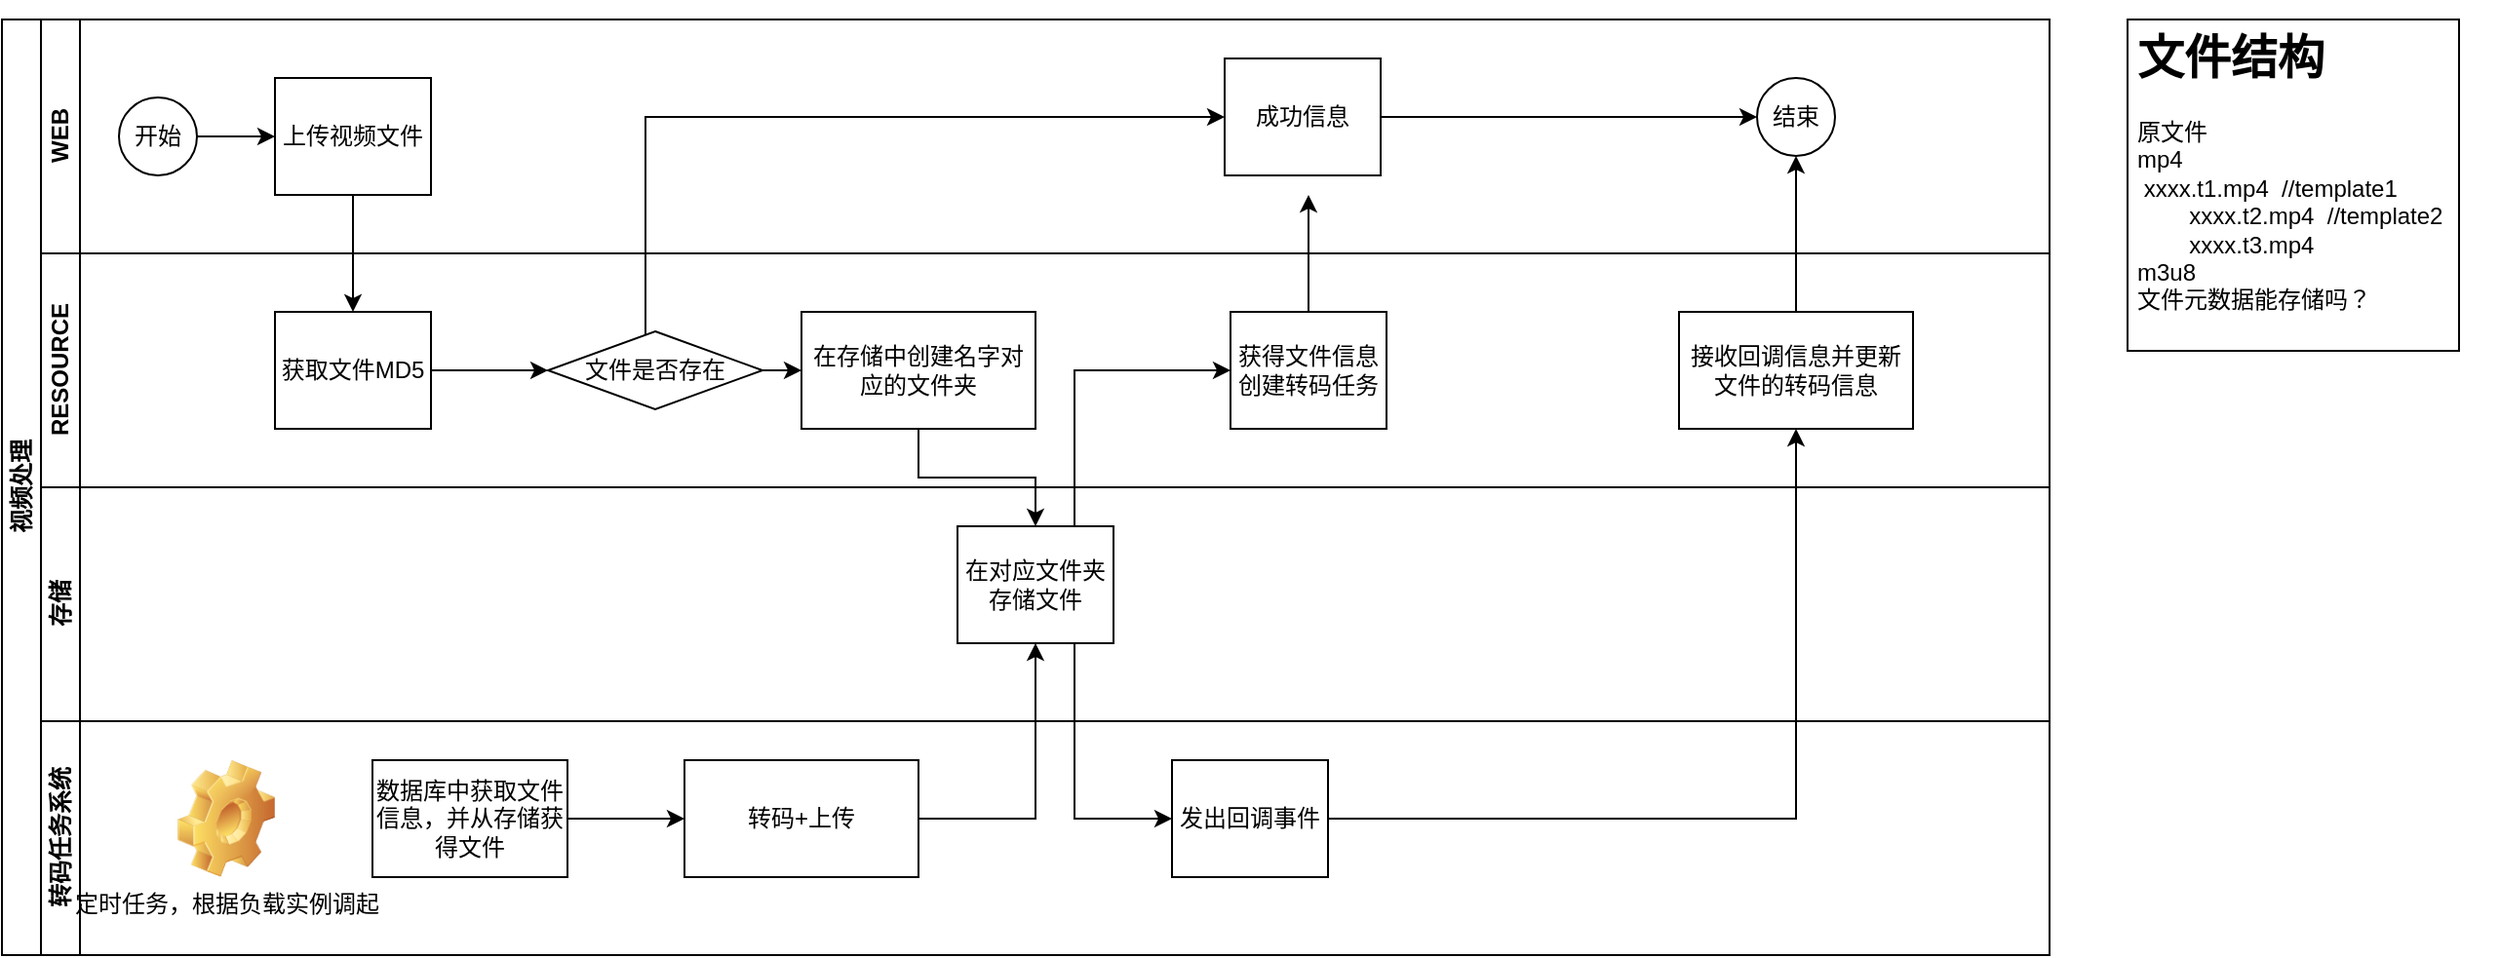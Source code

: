 <mxfile version="21.0.6" type="github">
  <diagram id="prtHgNgQTEPvFCAcTncT" name="Page-1">
    <mxGraphModel dx="1434" dy="796" grid="1" gridSize="10" guides="1" tooltips="1" connect="1" arrows="1" fold="1" page="1" pageScale="1" pageWidth="827" pageHeight="1169" math="0" shadow="0">
      <root>
        <mxCell id="0" />
        <mxCell id="1" parent="0" />
        <mxCell id="dNxyNK7c78bLwvsdeMH5-19" value="视频处理" style="swimlane;html=1;childLayout=stackLayout;resizeParent=1;resizeParentMax=0;horizontal=0;startSize=20;horizontalStack=0;" parent="1" vertex="1">
          <mxGeometry x="70" y="120" width="1050" height="480" as="geometry">
            <mxRectangle x="120" y="120" width="40" height="60" as="alternateBounds" />
          </mxGeometry>
        </mxCell>
        <mxCell id="dNxyNK7c78bLwvsdeMH5-20" value="WEB" style="swimlane;html=1;startSize=20;horizontal=0;" parent="dNxyNK7c78bLwvsdeMH5-19" vertex="1">
          <mxGeometry x="20" width="1030" height="120" as="geometry" />
        </mxCell>
        <mxCell id="dNxyNK7c78bLwvsdeMH5-25" value="" style="edgeStyle=orthogonalEdgeStyle;rounded=0;orthogonalLoop=1;jettySize=auto;html=1;" parent="dNxyNK7c78bLwvsdeMH5-20" source="dNxyNK7c78bLwvsdeMH5-23" target="dNxyNK7c78bLwvsdeMH5-24" edge="1">
          <mxGeometry relative="1" as="geometry" />
        </mxCell>
        <mxCell id="dNxyNK7c78bLwvsdeMH5-23" value="开始" style="ellipse;whiteSpace=wrap;html=1;" parent="dNxyNK7c78bLwvsdeMH5-20" vertex="1">
          <mxGeometry x="40" y="40" width="40" height="40" as="geometry" />
        </mxCell>
        <mxCell id="dNxyNK7c78bLwvsdeMH5-24" value="上传视频文件" style="rounded=0;whiteSpace=wrap;html=1;fontFamily=Helvetica;fontSize=12;fontColor=#000000;align=center;" parent="dNxyNK7c78bLwvsdeMH5-20" vertex="1">
          <mxGeometry x="120" y="30" width="80" height="60" as="geometry" />
        </mxCell>
        <mxCell id="DOJp8TKfMdWSj9f9S-v8-34" style="edgeStyle=orthogonalEdgeStyle;rounded=0;orthogonalLoop=1;jettySize=auto;html=1;exitX=1;exitY=0.5;exitDx=0;exitDy=0;entryX=0;entryY=0.5;entryDx=0;entryDy=0;" parent="dNxyNK7c78bLwvsdeMH5-20" source="dNxyNK7c78bLwvsdeMH5-30" target="dNxyNK7c78bLwvsdeMH5-32" edge="1">
          <mxGeometry relative="1" as="geometry" />
        </mxCell>
        <mxCell id="dNxyNK7c78bLwvsdeMH5-30" value="成功信息" style="rounded=0;whiteSpace=wrap;html=1;fontFamily=Helvetica;fontSize=12;fontColor=#000000;align=center;" parent="dNxyNK7c78bLwvsdeMH5-20" vertex="1">
          <mxGeometry x="607" y="20" width="80" height="60" as="geometry" />
        </mxCell>
        <mxCell id="dNxyNK7c78bLwvsdeMH5-32" value="结束" style="ellipse;whiteSpace=wrap;html=1;" parent="dNxyNK7c78bLwvsdeMH5-20" vertex="1">
          <mxGeometry x="880" y="30" width="40" height="40" as="geometry" />
        </mxCell>
        <mxCell id="dNxyNK7c78bLwvsdeMH5-21" value="RESOURCE" style="swimlane;html=1;startSize=20;horizontal=0;" parent="dNxyNK7c78bLwvsdeMH5-19" vertex="1">
          <mxGeometry x="20" y="120" width="1030" height="120" as="geometry" />
        </mxCell>
        <mxCell id="dNxyNK7c78bLwvsdeMH5-29" value="" style="edgeStyle=orthogonalEdgeStyle;rounded=0;orthogonalLoop=1;jettySize=auto;html=1;endArrow=classic;endFill=1;" parent="dNxyNK7c78bLwvsdeMH5-21" source="dNxyNK7c78bLwvsdeMH5-26" target="dNxyNK7c78bLwvsdeMH5-28" edge="1">
          <mxGeometry relative="1" as="geometry" />
        </mxCell>
        <mxCell id="dNxyNK7c78bLwvsdeMH5-26" value="获取文件MD5" style="rounded=0;whiteSpace=wrap;html=1;fontFamily=Helvetica;fontSize=12;fontColor=#000000;align=center;" parent="dNxyNK7c78bLwvsdeMH5-21" vertex="1">
          <mxGeometry x="120" y="30" width="80" height="60" as="geometry" />
        </mxCell>
        <object label="" 否="" tooltip="否" id="DOJp8TKfMdWSj9f9S-v8-20">
          <mxCell style="edgeStyle=orthogonalEdgeStyle;rounded=0;orthogonalLoop=1;jettySize=auto;html=1;" parent="dNxyNK7c78bLwvsdeMH5-21" source="dNxyNK7c78bLwvsdeMH5-28" target="DOJp8TKfMdWSj9f9S-v8-19" edge="1">
            <mxGeometry relative="1" as="geometry">
              <Array as="points">
                <mxPoint x="390" y="60" />
                <mxPoint x="390" y="60" />
              </Array>
            </mxGeometry>
          </mxCell>
        </object>
        <mxCell id="dNxyNK7c78bLwvsdeMH5-28" value="文件是否存在" style="rhombus;whiteSpace=wrap;html=1;fontFamily=Helvetica;fontSize=12;fontColor=#000000;align=center;" parent="dNxyNK7c78bLwvsdeMH5-21" vertex="1">
          <mxGeometry x="260" y="40" width="110" height="40" as="geometry" />
        </mxCell>
        <mxCell id="DOJp8TKfMdWSj9f9S-v8-19" value="在存储中创建名字对应的文件夹" style="whiteSpace=wrap;html=1;fontColor=#000000;" parent="dNxyNK7c78bLwvsdeMH5-21" vertex="1">
          <mxGeometry x="390" y="30" width="120" height="60" as="geometry" />
        </mxCell>
        <mxCell id="DOJp8TKfMdWSj9f9S-v8-32" style="edgeStyle=orthogonalEdgeStyle;rounded=0;orthogonalLoop=1;jettySize=auto;html=1;" parent="dNxyNK7c78bLwvsdeMH5-21" source="DOJp8TKfMdWSj9f9S-v8-23" edge="1">
          <mxGeometry relative="1" as="geometry">
            <mxPoint x="650" y="-30" as="targetPoint" />
          </mxGeometry>
        </mxCell>
        <mxCell id="DOJp8TKfMdWSj9f9S-v8-23" value="获得文件信息创建转码任务" style="rounded=0;whiteSpace=wrap;html=1;fontFamily=Helvetica;fontSize=12;fontColor=#000000;align=center;" parent="dNxyNK7c78bLwvsdeMH5-21" vertex="1">
          <mxGeometry x="610" y="30" width="80" height="60" as="geometry" />
        </mxCell>
        <mxCell id="5Po9KjaSTDzuThY7a4_x-11" value="接收回调信息并更新文件的转码信息" style="rounded=0;whiteSpace=wrap;html=1;" vertex="1" parent="dNxyNK7c78bLwvsdeMH5-21">
          <mxGeometry x="840" y="30" width="120" height="60" as="geometry" />
        </mxCell>
        <mxCell id="DOJp8TKfMdWSj9f9S-v8-27" value="存储" style="swimlane;html=1;startSize=20;horizontal=0;" parent="dNxyNK7c78bLwvsdeMH5-19" vertex="1">
          <mxGeometry x="20" y="240" width="1030" height="120" as="geometry" />
        </mxCell>
        <mxCell id="DOJp8TKfMdWSj9f9S-v8-29" value="在对应文件夹存储文件" style="rounded=0;whiteSpace=wrap;html=1;fontFamily=Helvetica;fontSize=12;fontColor=#000000;align=center;" parent="DOJp8TKfMdWSj9f9S-v8-27" vertex="1">
          <mxGeometry x="470" y="20" width="80" height="60" as="geometry" />
        </mxCell>
        <mxCell id="DOJp8TKfMdWSj9f9S-v8-5" value="转码任务系统" style="swimlane;html=1;startSize=20;horizontal=0;" parent="dNxyNK7c78bLwvsdeMH5-19" vertex="1">
          <mxGeometry x="20" y="360" width="1030" height="120" as="geometry" />
        </mxCell>
        <mxCell id="DOJp8TKfMdWSj9f9S-v8-37" value="" style="edgeStyle=orthogonalEdgeStyle;rounded=0;orthogonalLoop=1;jettySize=auto;html=1;" parent="DOJp8TKfMdWSj9f9S-v8-5" source="DOJp8TKfMdWSj9f9S-v8-7" target="DOJp8TKfMdWSj9f9S-v8-36" edge="1">
          <mxGeometry relative="1" as="geometry" />
        </mxCell>
        <mxCell id="DOJp8TKfMdWSj9f9S-v8-7" value="数据库中获取文件信息，并从存储获得文件" style="rounded=0;whiteSpace=wrap;html=1;fontFamily=Helvetica;fontSize=12;fontColor=#000000;align=center;" parent="DOJp8TKfMdWSj9f9S-v8-5" vertex="1">
          <mxGeometry x="170" y="20" width="100" height="60" as="geometry" />
        </mxCell>
        <mxCell id="DOJp8TKfMdWSj9f9S-v8-35" value="定时任务，根据负载实例调起" style="shape=image;html=1;verticalLabelPosition=bottom;verticalAlign=top;imageAspect=0;image=img/clipart/Gear_128x128.png" parent="DOJp8TKfMdWSj9f9S-v8-5" vertex="1">
          <mxGeometry x="70" y="20" width="50" height="60" as="geometry" />
        </mxCell>
        <mxCell id="DOJp8TKfMdWSj9f9S-v8-36" value="转码+上传" style="whiteSpace=wrap;html=1;fontColor=#000000;rounded=0;" parent="DOJp8TKfMdWSj9f9S-v8-5" vertex="1">
          <mxGeometry x="330" y="20" width="120" height="60" as="geometry" />
        </mxCell>
        <mxCell id="5Po9KjaSTDzuThY7a4_x-7" value="发出回调事件" style="rounded=0;whiteSpace=wrap;html=1;" vertex="1" parent="DOJp8TKfMdWSj9f9S-v8-5">
          <mxGeometry x="580" y="20" width="80" height="60" as="geometry" />
        </mxCell>
        <mxCell id="DOJp8TKfMdWSj9f9S-v8-30" style="edgeStyle=orthogonalEdgeStyle;rounded=0;orthogonalLoop=1;jettySize=auto;html=1;" parent="dNxyNK7c78bLwvsdeMH5-19" source="DOJp8TKfMdWSj9f9S-v8-19" target="DOJp8TKfMdWSj9f9S-v8-29" edge="1">
          <mxGeometry relative="1" as="geometry" />
        </mxCell>
        <mxCell id="DOJp8TKfMdWSj9f9S-v8-33" style="edgeStyle=orthogonalEdgeStyle;rounded=0;orthogonalLoop=1;jettySize=auto;html=1;entryX=0;entryY=0.5;entryDx=0;entryDy=0;" parent="dNxyNK7c78bLwvsdeMH5-19" source="dNxyNK7c78bLwvsdeMH5-28" target="dNxyNK7c78bLwvsdeMH5-30" edge="1">
          <mxGeometry relative="1" as="geometry">
            <Array as="points">
              <mxPoint x="330" y="50" />
            </Array>
          </mxGeometry>
        </mxCell>
        <mxCell id="DOJp8TKfMdWSj9f9S-v8-38" style="edgeStyle=orthogonalEdgeStyle;rounded=0;orthogonalLoop=1;jettySize=auto;html=1;" parent="dNxyNK7c78bLwvsdeMH5-19" source="DOJp8TKfMdWSj9f9S-v8-36" target="DOJp8TKfMdWSj9f9S-v8-29" edge="1">
          <mxGeometry relative="1" as="geometry" />
        </mxCell>
        <mxCell id="5Po9KjaSTDzuThY7a4_x-8" value="" style="endArrow=classic;html=1;rounded=0;exitX=0.75;exitY=0;exitDx=0;exitDy=0;entryX=0;entryY=0.5;entryDx=0;entryDy=0;" edge="1" parent="dNxyNK7c78bLwvsdeMH5-19" source="DOJp8TKfMdWSj9f9S-v8-29" target="DOJp8TKfMdWSj9f9S-v8-23">
          <mxGeometry width="50" height="50" relative="1" as="geometry">
            <mxPoint x="630" y="290" as="sourcePoint" />
            <mxPoint x="570" y="170" as="targetPoint" />
            <Array as="points">
              <mxPoint x="550" y="180" />
            </Array>
          </mxGeometry>
        </mxCell>
        <mxCell id="5Po9KjaSTDzuThY7a4_x-9" style="edgeStyle=orthogonalEdgeStyle;rounded=0;orthogonalLoop=1;jettySize=auto;html=1;exitX=0.75;exitY=1;exitDx=0;exitDy=0;entryX=0;entryY=0.5;entryDx=0;entryDy=0;" edge="1" parent="dNxyNK7c78bLwvsdeMH5-19" source="DOJp8TKfMdWSj9f9S-v8-29" target="5Po9KjaSTDzuThY7a4_x-7">
          <mxGeometry relative="1" as="geometry" />
        </mxCell>
        <mxCell id="5Po9KjaSTDzuThY7a4_x-10" style="edgeStyle=orthogonalEdgeStyle;rounded=0;orthogonalLoop=1;jettySize=auto;html=1;entryX=0.5;entryY=1;entryDx=0;entryDy=0;" edge="1" parent="dNxyNK7c78bLwvsdeMH5-19" source="5Po9KjaSTDzuThY7a4_x-7" target="5Po9KjaSTDzuThY7a4_x-11">
          <mxGeometry relative="1" as="geometry" />
        </mxCell>
        <mxCell id="5Po9KjaSTDzuThY7a4_x-12" style="edgeStyle=orthogonalEdgeStyle;rounded=0;orthogonalLoop=1;jettySize=auto;html=1;exitX=0.5;exitY=0;exitDx=0;exitDy=0;entryX=0.5;entryY=1;entryDx=0;entryDy=0;" edge="1" parent="dNxyNK7c78bLwvsdeMH5-19" source="5Po9KjaSTDzuThY7a4_x-11" target="dNxyNK7c78bLwvsdeMH5-32">
          <mxGeometry relative="1" as="geometry" />
        </mxCell>
        <mxCell id="5Po9KjaSTDzuThY7a4_x-13" style="edgeStyle=orthogonalEdgeStyle;rounded=0;orthogonalLoop=1;jettySize=auto;html=1;exitX=0.5;exitY=1;exitDx=0;exitDy=0;entryX=0.5;entryY=0;entryDx=0;entryDy=0;" edge="1" parent="dNxyNK7c78bLwvsdeMH5-19" source="dNxyNK7c78bLwvsdeMH5-24" target="dNxyNK7c78bLwvsdeMH5-26">
          <mxGeometry relative="1" as="geometry" />
        </mxCell>
        <mxCell id="5Po9KjaSTDzuThY7a4_x-5" value="" style="whiteSpace=wrap;html=1;aspect=fixed;" vertex="1" parent="1">
          <mxGeometry x="1160" y="120" width="170" height="170" as="geometry" />
        </mxCell>
        <mxCell id="5Po9KjaSTDzuThY7a4_x-6" value="&lt;h1&gt;文件结构&lt;br&gt;&lt;/h1&gt;&lt;div&gt;原文件&lt;/div&gt;&lt;div&gt;mp4&lt;/div&gt;&lt;div&gt;&lt;span style=&quot;white-space: pre;&quot;&gt;	&lt;/span&gt;xxxx.t1.mp4&amp;nbsp; //template1&lt;br&gt;&lt;/div&gt;&lt;div&gt;&amp;nbsp; &amp;nbsp; &amp;nbsp; &amp;nbsp; xxxx.t2.mp4&amp;nbsp; //template2&lt;/div&gt;&lt;div&gt;&amp;nbsp; &amp;nbsp; &amp;nbsp; &amp;nbsp; xxxx.t3.mp4&lt;/div&gt;&lt;div&gt;m3u8&lt;/div&gt;&lt;div&gt;文件元数据能存储吗？&lt;/div&gt;&lt;div&gt;&lt;br&gt;&lt;/div&gt;&lt;div&gt;&lt;br&gt;&lt;/div&gt;" style="text;html=1;strokeColor=none;fillColor=none;spacing=5;spacingTop=-20;whiteSpace=wrap;overflow=hidden;rounded=0;" vertex="1" parent="1">
          <mxGeometry x="1160" y="120" width="190" height="160" as="geometry" />
        </mxCell>
      </root>
    </mxGraphModel>
  </diagram>
</mxfile>
